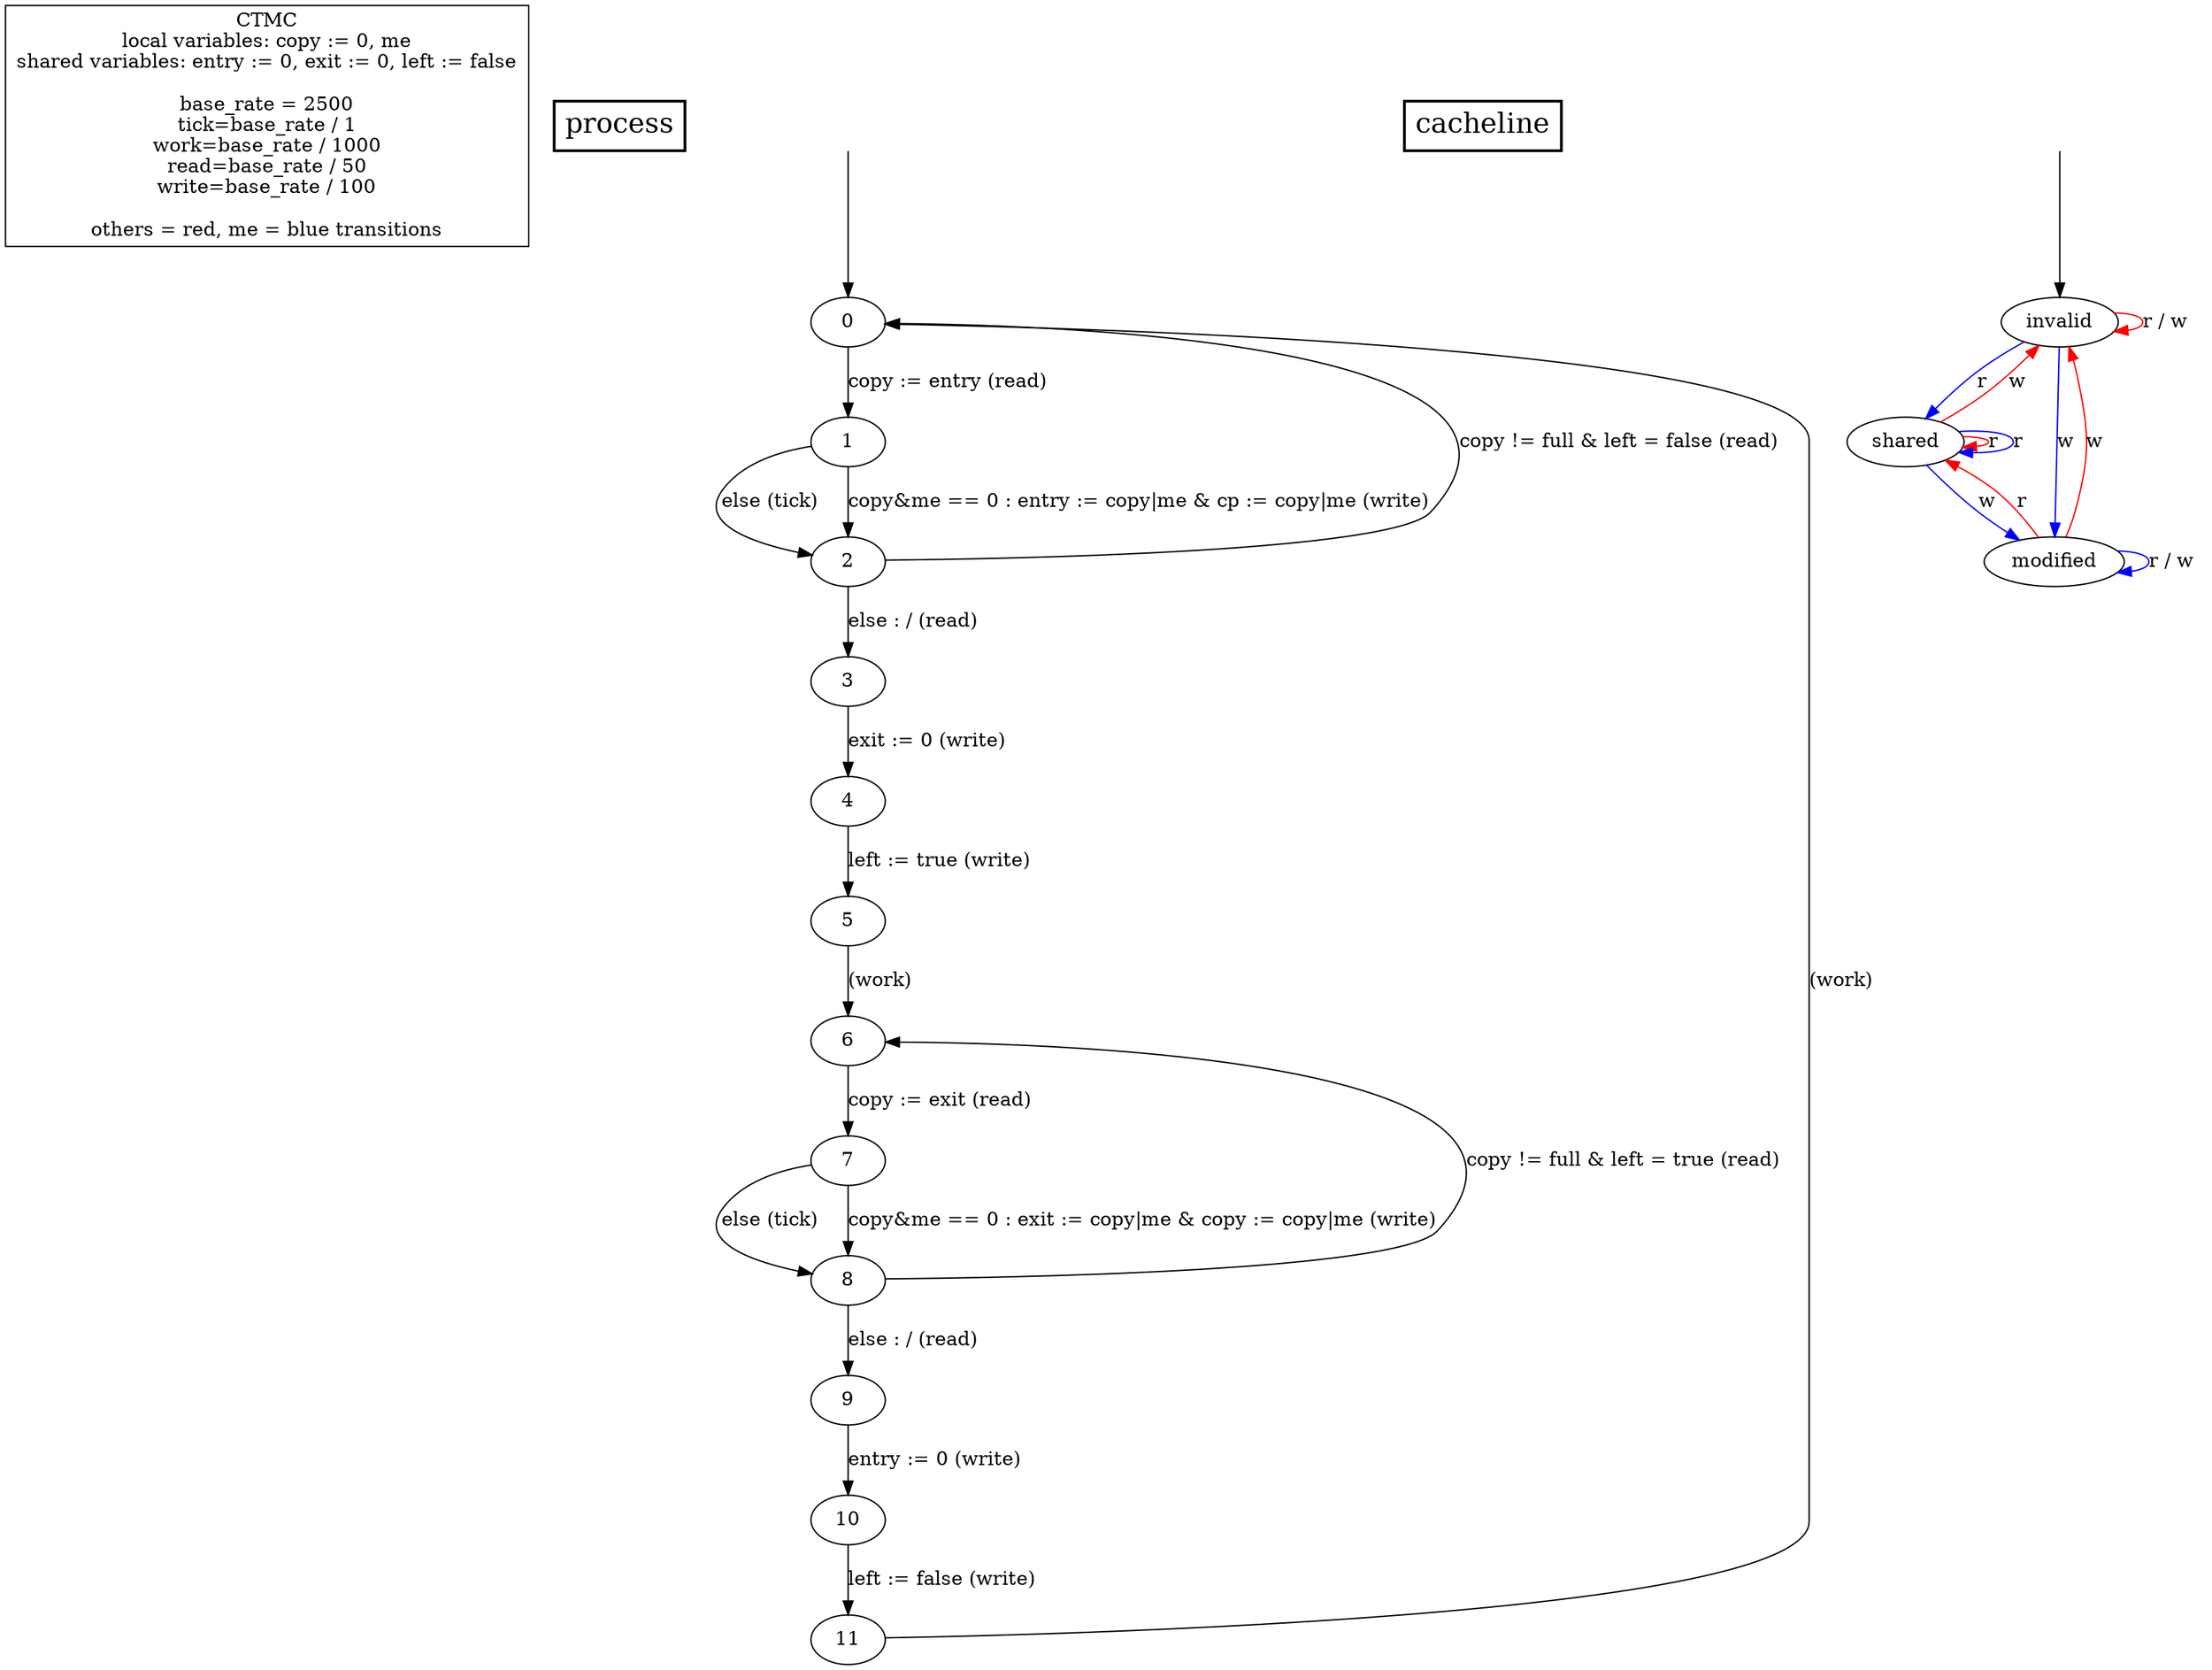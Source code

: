 digraph {

	"CTMC\nlocal variables: copy := 0, me\nshared variables: entry := 0, exit := 0, left := false\n\nbase_rate = 2500\ntick=base_rate / 1\nwork=base_rate / 1000\nread=base_rate / 50\nwrite=base_rate / 100\n\nothers = red, me = blue transitions" [nojustify=true, shape=box]

	"process" [nojustify=true, shape=box, style=bold, fontsize=20]

	initial_state_source [style=invis]

	// process

	initial_state_source -> "0"

	"0"  -> "1"  [weight=10, label="copy := entry (read)"]
	"1"  -> "2"  [label="else (tick)"]
	"1"  -> "2"  [weight=10, label="copy&me == 0 : entry := copy|me & cp := copy|me (write)"]

	"2"  -> "0"  [label="copy != full & left = false (read)"]
	"2"  -> "3"  [weight=10, label="else : / (read)"]
	"3"  -> "4"  [weight=10, label="exit := 0 (write)"]
	"4"  -> "5"  [weight=10, label="left := true (write)"]

	"5"  -> "6"  [weight=10, label="(work)"]

	"6"  -> "7"  [weight=10, label="copy := exit (read)"]
	"7" -> "8"   [label="else (tick)"]
	"7" -> "8"   [weight=10, label="copy&me == 0 : exit := copy|me & copy := copy|me (write)"]

	"8" -> "6"   [label="copy != full & left = true (read)"]
	"8" -> "9"   [weight=10, label="else : / (read)"]
	"9" -> "10"  [weight=10, label="entry := 0 (write)"]
	"10" -> "11" [weight=10, label="left := false (write)"]

	"11" -> "0"  [label="(work)"]

	// cacheline
	"cacheline" [nojustify=true, shape=box, style=bold, fontsize=20]

	initial_state_source2 [style=invis]
	initial_state_source2 -> "invalid"

	"invalid"  -> "invalid"  [label="r / w", color=red]
	"invalid"  -> "shared"   [label="r",   color=blue]
	"invalid"  -> "modified" [label="w",   color=blue]

	"shared"   -> "shared"   [label="r",   color=red]
	"shared"   -> "invalid"  [label="w",   color=red]
	"shared"   -> "shared"   [label="r",   color=blue]
	"shared"   -> "modified" [label="w",   color=blue]

	"modified" -> "shared"   [label="r",   color=red]
	"modified" -> "invalid"  [label="w",   color=red]
	"modified" -> "modified" [label="r / w", color=blue]
}
